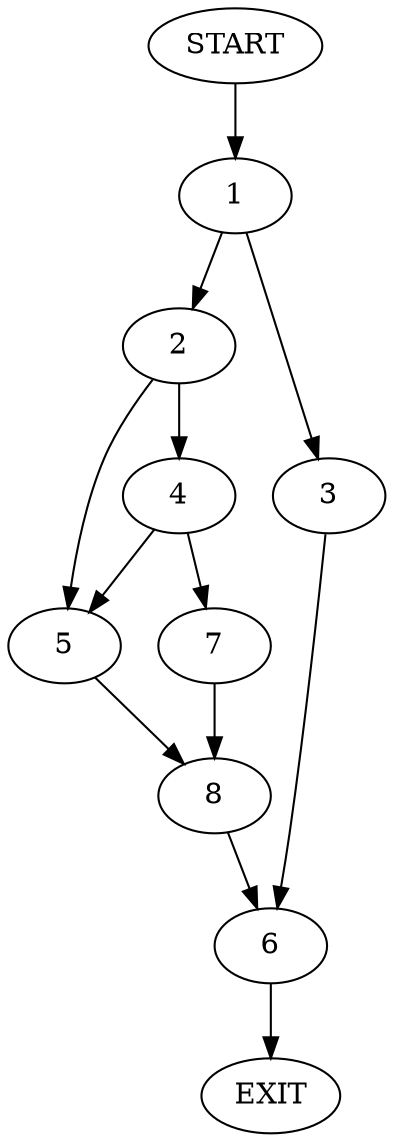 digraph {
0 [label="START"]
9 [label="EXIT"]
0 -> 1
1 -> 2
1 -> 3
2 -> 4
2 -> 5
3 -> 6
4 -> 7
4 -> 5
5 -> 8
7 -> 8
8 -> 6
6 -> 9
}

